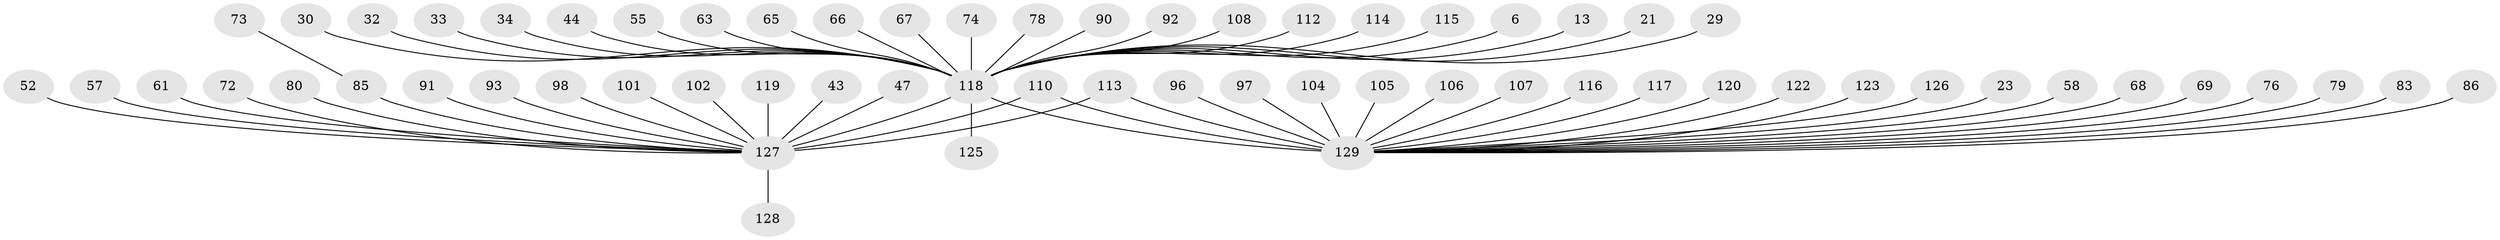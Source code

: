 // original degree distribution, {19: 0.007751937984496124, 37: 0.007751937984496124, 6: 0.023255813953488372, 3: 0.10852713178294573, 5: 0.031007751937984496, 1: 0.6046511627906976, 4: 0.03875968992248062, 13: 0.015503875968992248, 2: 0.15503875968992248, 10: 0.007751937984496124}
// Generated by graph-tools (version 1.1) at 2025/47/03/09/25 04:47:53]
// undirected, 64 vertices, 65 edges
graph export_dot {
graph [start="1"]
  node [color=gray90,style=filled];
  6;
  13;
  21;
  23;
  29;
  30;
  32;
  33;
  34;
  43;
  44;
  47;
  52;
  55;
  57;
  58;
  61;
  63;
  65 [super="+54"];
  66;
  67;
  68;
  69;
  72;
  73 [super="+51"];
  74;
  76;
  78;
  79;
  80;
  83;
  85 [super="+4"];
  86 [super="+75"];
  90;
  91;
  92;
  93;
  96;
  97 [super="+26"];
  98;
  101;
  102;
  104;
  105;
  106;
  107;
  108;
  110 [super="+109"];
  112 [super="+15"];
  113 [super="+81"];
  114;
  115;
  116 [super="+11+87+111"];
  117;
  118 [super="+99+19+100"];
  119;
  120 [super="+22+84"];
  122;
  123 [super="+82"];
  125 [super="+48+62"];
  126;
  127 [super="+41+53+124+24+31"];
  128;
  129 [super="+28+38+56+60+94+121"];
  6 -- 118;
  13 -- 118;
  21 -- 118;
  23 -- 129;
  29 -- 118;
  30 -- 118;
  32 -- 118;
  33 -- 118;
  34 -- 118;
  43 -- 127;
  44 -- 118;
  47 -- 127;
  52 -- 127;
  55 -- 118;
  57 -- 127;
  58 -- 129;
  61 -- 127;
  63 -- 118;
  65 -- 118;
  66 -- 118;
  67 -- 118;
  68 -- 129;
  69 -- 129;
  72 -- 127;
  73 -- 85;
  74 -- 118;
  76 -- 129;
  78 -- 118;
  79 -- 129;
  80 -- 127;
  83 -- 129;
  85 -- 127 [weight=2];
  86 -- 129;
  90 -- 118;
  91 -- 127;
  92 -- 118;
  93 -- 127;
  96 -- 129;
  97 -- 129;
  98 -- 127;
  101 -- 127;
  102 -- 127;
  104 -- 129;
  105 -- 129;
  106 -- 129;
  107 -- 129;
  108 -- 118;
  110 -- 129;
  110 -- 127;
  112 -- 118;
  113 -- 129;
  113 -- 127;
  114 -- 118;
  115 -- 118;
  116 -- 129;
  117 -- 129;
  118 -- 129 [weight=12];
  118 -- 125;
  118 -- 127 [weight=8];
  119 -- 127;
  120 -- 129;
  122 -- 129;
  123 -- 129;
  126 -- 129;
  127 -- 128;
}

